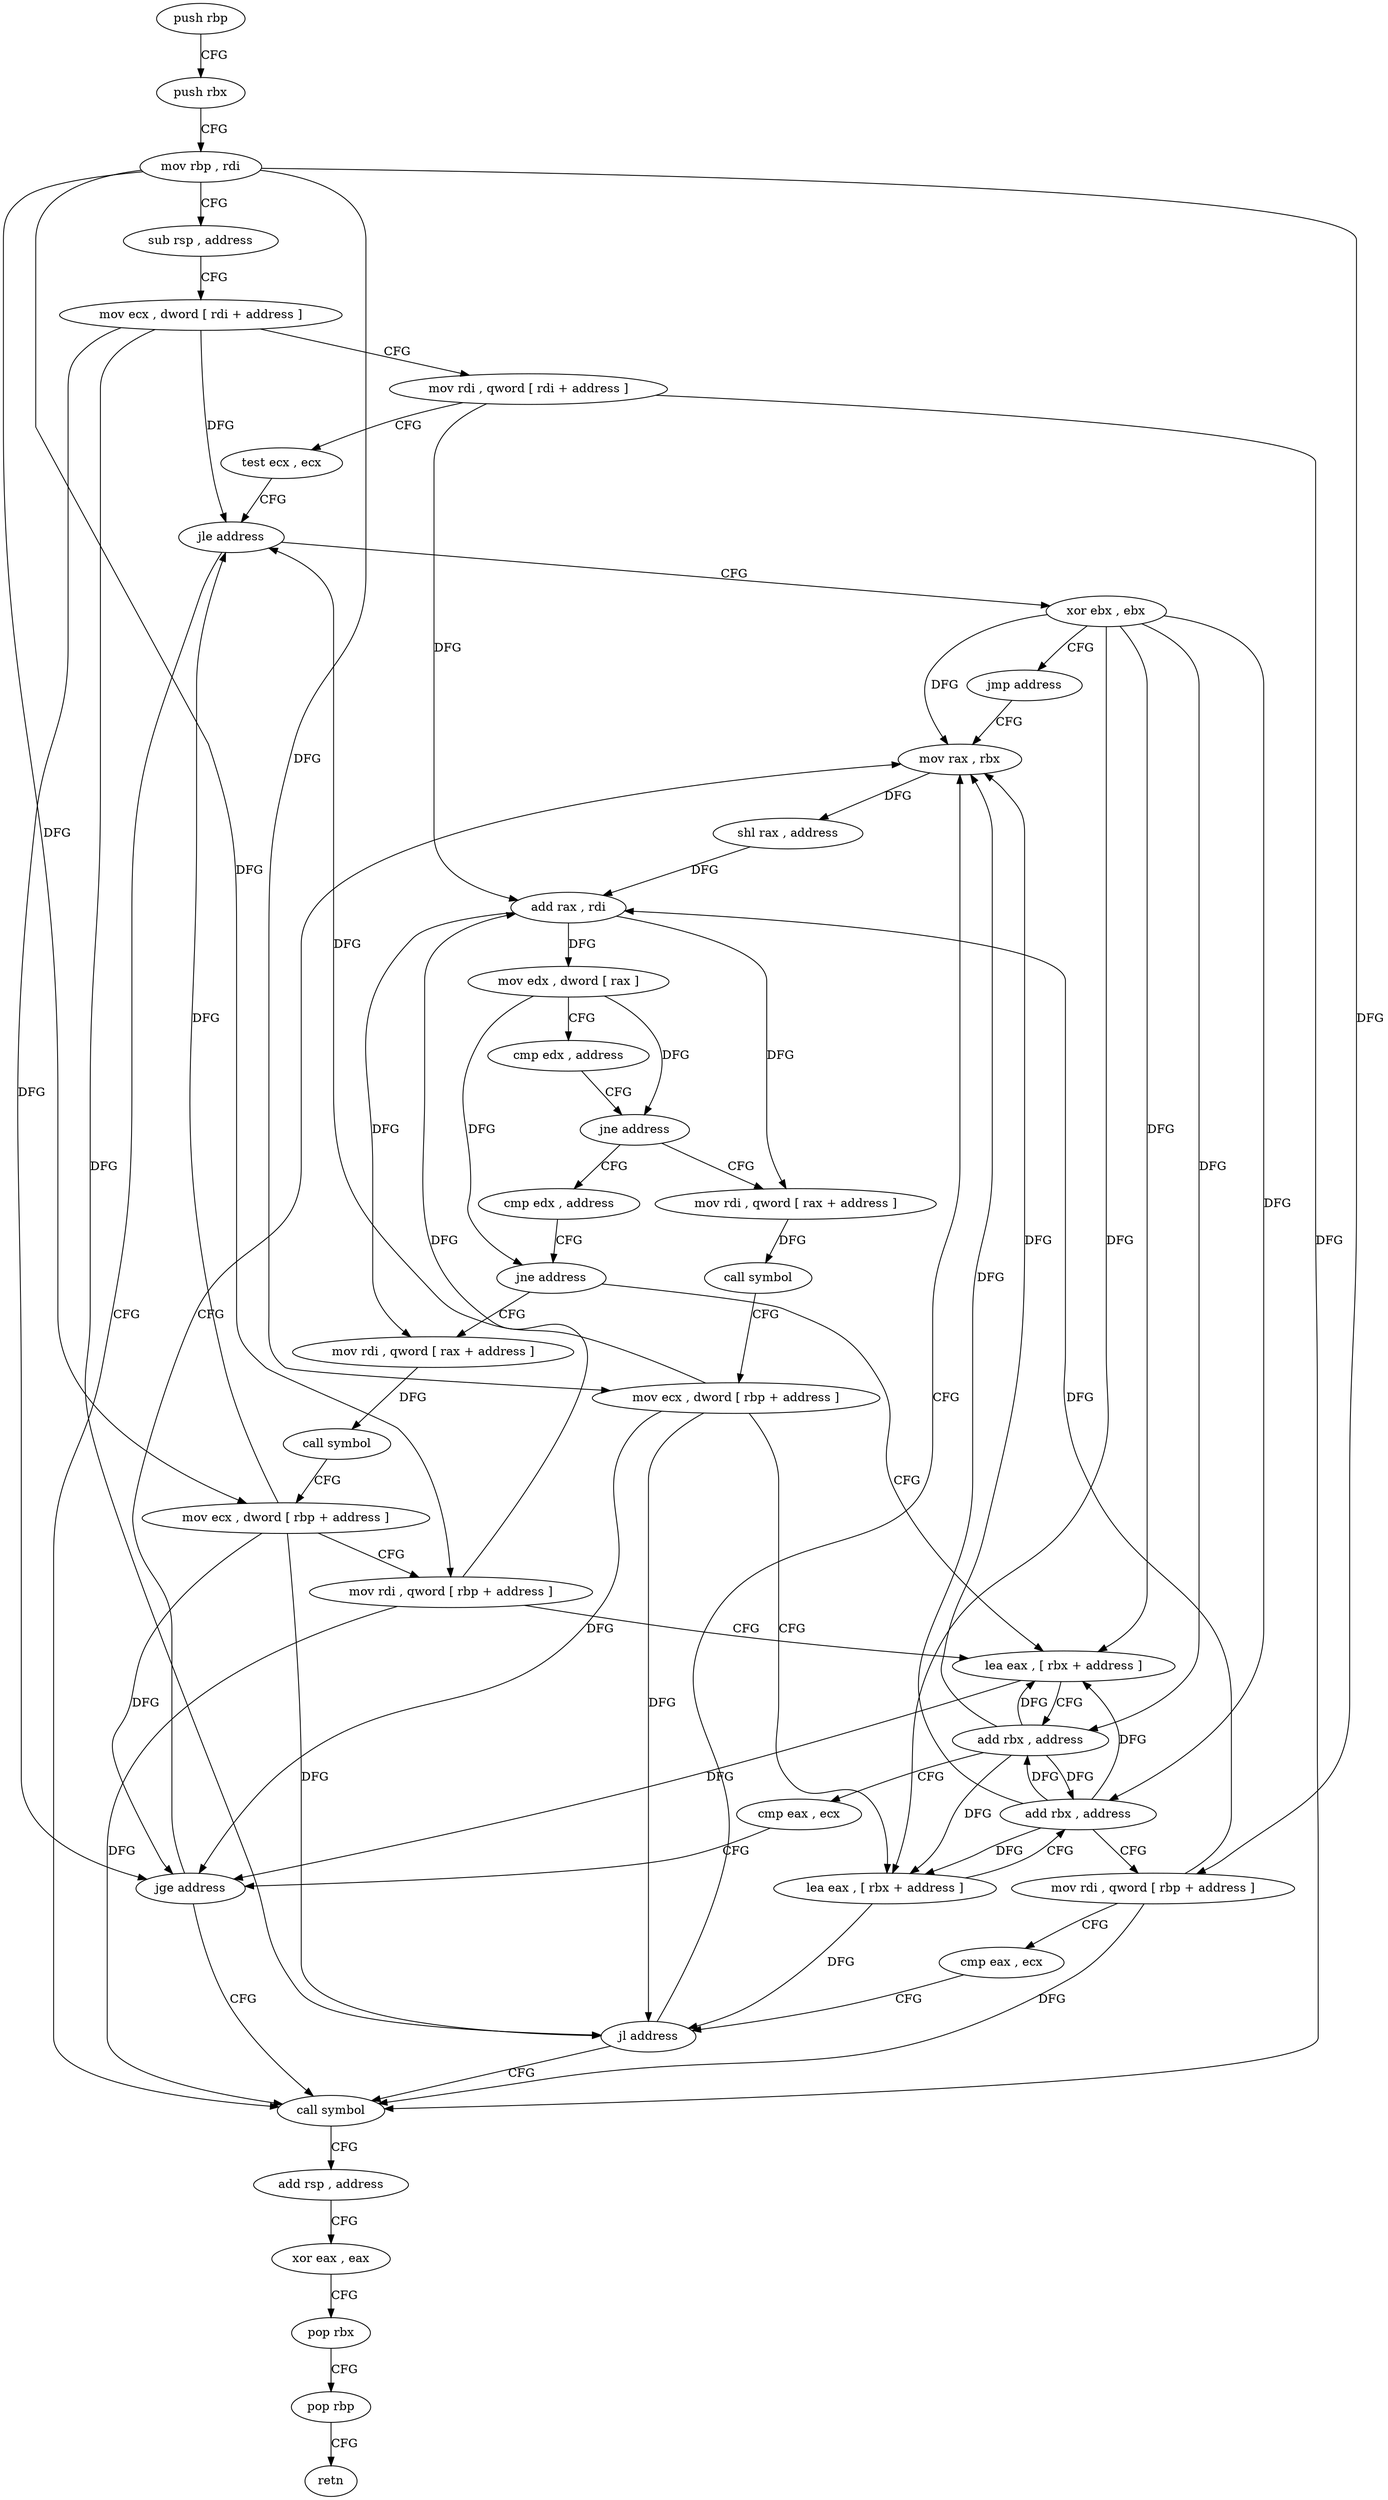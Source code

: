 digraph "func" {
"225040" [label = "push rbp" ]
"225041" [label = "push rbx" ]
"225042" [label = "mov rbp , rdi" ]
"225045" [label = "sub rsp , address" ]
"225049" [label = "mov ecx , dword [ rdi + address ]" ]
"225052" [label = "mov rdi , qword [ rdi + address ]" ]
"225056" [label = "test ecx , ecx" ]
"225058" [label = "jle address" ]
"225148" [label = "call symbol" ]
"225060" [label = "xor ebx , ebx" ]
"225153" [label = "add rsp , address" ]
"225157" [label = "xor eax , eax" ]
"225159" [label = "pop rbx" ]
"225160" [label = "pop rbp" ]
"225161" [label = "retn" ]
"225062" [label = "jmp address" ]
"225104" [label = "mov rax , rbx" ]
"225107" [label = "shl rax , address" ]
"225111" [label = "add rax , rdi" ]
"225114" [label = "mov edx , dword [ rax ]" ]
"225116" [label = "cmp edx , address" ]
"225119" [label = "jne address" ]
"225072" [label = "cmp edx , address" ]
"225121" [label = "mov rdi , qword [ rax + address ]" ]
"225075" [label = "jne address" ]
"225093" [label = "lea eax , [ rbx + address ]" ]
"225077" [label = "mov rdi , qword [ rax + address ]" ]
"225125" [label = "call symbol" ]
"225130" [label = "mov ecx , dword [ rbp + address ]" ]
"225133" [label = "lea eax , [ rbx + address ]" ]
"225136" [label = "add rbx , address" ]
"225140" [label = "mov rdi , qword [ rbp + address ]" ]
"225144" [label = "cmp eax , ecx" ]
"225146" [label = "jl address" ]
"225096" [label = "add rbx , address" ]
"225100" [label = "cmp eax , ecx" ]
"225102" [label = "jge address" ]
"225081" [label = "call symbol" ]
"225086" [label = "mov ecx , dword [ rbp + address ]" ]
"225089" [label = "mov rdi , qword [ rbp + address ]" ]
"225040" -> "225041" [ label = "CFG" ]
"225041" -> "225042" [ label = "CFG" ]
"225042" -> "225045" [ label = "CFG" ]
"225042" -> "225130" [ label = "DFG" ]
"225042" -> "225140" [ label = "DFG" ]
"225042" -> "225086" [ label = "DFG" ]
"225042" -> "225089" [ label = "DFG" ]
"225045" -> "225049" [ label = "CFG" ]
"225049" -> "225052" [ label = "CFG" ]
"225049" -> "225058" [ label = "DFG" ]
"225049" -> "225146" [ label = "DFG" ]
"225049" -> "225102" [ label = "DFG" ]
"225052" -> "225056" [ label = "CFG" ]
"225052" -> "225148" [ label = "DFG" ]
"225052" -> "225111" [ label = "DFG" ]
"225056" -> "225058" [ label = "CFG" ]
"225058" -> "225148" [ label = "CFG" ]
"225058" -> "225060" [ label = "CFG" ]
"225148" -> "225153" [ label = "CFG" ]
"225060" -> "225062" [ label = "CFG" ]
"225060" -> "225104" [ label = "DFG" ]
"225060" -> "225133" [ label = "DFG" ]
"225060" -> "225136" [ label = "DFG" ]
"225060" -> "225093" [ label = "DFG" ]
"225060" -> "225096" [ label = "DFG" ]
"225153" -> "225157" [ label = "CFG" ]
"225157" -> "225159" [ label = "CFG" ]
"225159" -> "225160" [ label = "CFG" ]
"225160" -> "225161" [ label = "CFG" ]
"225062" -> "225104" [ label = "CFG" ]
"225104" -> "225107" [ label = "DFG" ]
"225107" -> "225111" [ label = "DFG" ]
"225111" -> "225114" [ label = "DFG" ]
"225111" -> "225121" [ label = "DFG" ]
"225111" -> "225077" [ label = "DFG" ]
"225114" -> "225116" [ label = "CFG" ]
"225114" -> "225119" [ label = "DFG" ]
"225114" -> "225075" [ label = "DFG" ]
"225116" -> "225119" [ label = "CFG" ]
"225119" -> "225072" [ label = "CFG" ]
"225119" -> "225121" [ label = "CFG" ]
"225072" -> "225075" [ label = "CFG" ]
"225121" -> "225125" [ label = "DFG" ]
"225075" -> "225093" [ label = "CFG" ]
"225075" -> "225077" [ label = "CFG" ]
"225093" -> "225096" [ label = "CFG" ]
"225093" -> "225102" [ label = "DFG" ]
"225077" -> "225081" [ label = "DFG" ]
"225125" -> "225130" [ label = "CFG" ]
"225130" -> "225133" [ label = "CFG" ]
"225130" -> "225058" [ label = "DFG" ]
"225130" -> "225146" [ label = "DFG" ]
"225130" -> "225102" [ label = "DFG" ]
"225133" -> "225136" [ label = "CFG" ]
"225133" -> "225146" [ label = "DFG" ]
"225136" -> "225140" [ label = "CFG" ]
"225136" -> "225104" [ label = "DFG" ]
"225136" -> "225133" [ label = "DFG" ]
"225136" -> "225093" [ label = "DFG" ]
"225136" -> "225096" [ label = "DFG" ]
"225140" -> "225144" [ label = "CFG" ]
"225140" -> "225148" [ label = "DFG" ]
"225140" -> "225111" [ label = "DFG" ]
"225144" -> "225146" [ label = "CFG" ]
"225146" -> "225104" [ label = "CFG" ]
"225146" -> "225148" [ label = "CFG" ]
"225096" -> "225100" [ label = "CFG" ]
"225096" -> "225104" [ label = "DFG" ]
"225096" -> "225133" [ label = "DFG" ]
"225096" -> "225136" [ label = "DFG" ]
"225096" -> "225093" [ label = "DFG" ]
"225100" -> "225102" [ label = "CFG" ]
"225102" -> "225148" [ label = "CFG" ]
"225102" -> "225104" [ label = "CFG" ]
"225081" -> "225086" [ label = "CFG" ]
"225086" -> "225089" [ label = "CFG" ]
"225086" -> "225058" [ label = "DFG" ]
"225086" -> "225146" [ label = "DFG" ]
"225086" -> "225102" [ label = "DFG" ]
"225089" -> "225093" [ label = "CFG" ]
"225089" -> "225148" [ label = "DFG" ]
"225089" -> "225111" [ label = "DFG" ]
}
